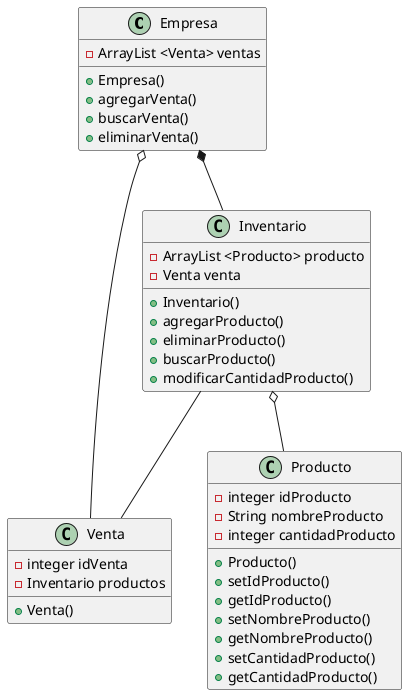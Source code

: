 @startuml


Empresa o-- Venta
Empresa *-- Inventario
Inventario o-- Producto
Inventario -- Venta

class Empresa{
    -ArrayList <Venta> ventas
    +Empresa()
    +agregarVenta()
    +buscarVenta()
    +eliminarVenta()
}
class Venta{
    -integer idVenta
    -Inventario productos
    +Venta()
}
class Producto{
    -integer idProducto
    -String nombreProducto
    -integer cantidadProducto
    +Producto()
    +setIdProducto()
    +getIdProducto()
    +setNombreProducto()
    +getNombreProducto()
    +setCantidadProducto()
    +getCantidadProducto()
}
class Inventario{
    -ArrayList <Producto> producto
    -Venta venta
    +Inventario()
    +agregarProducto()
    +eliminarProducto()
    +buscarProducto()
    +modificarCantidadProducto()
}



@enduml